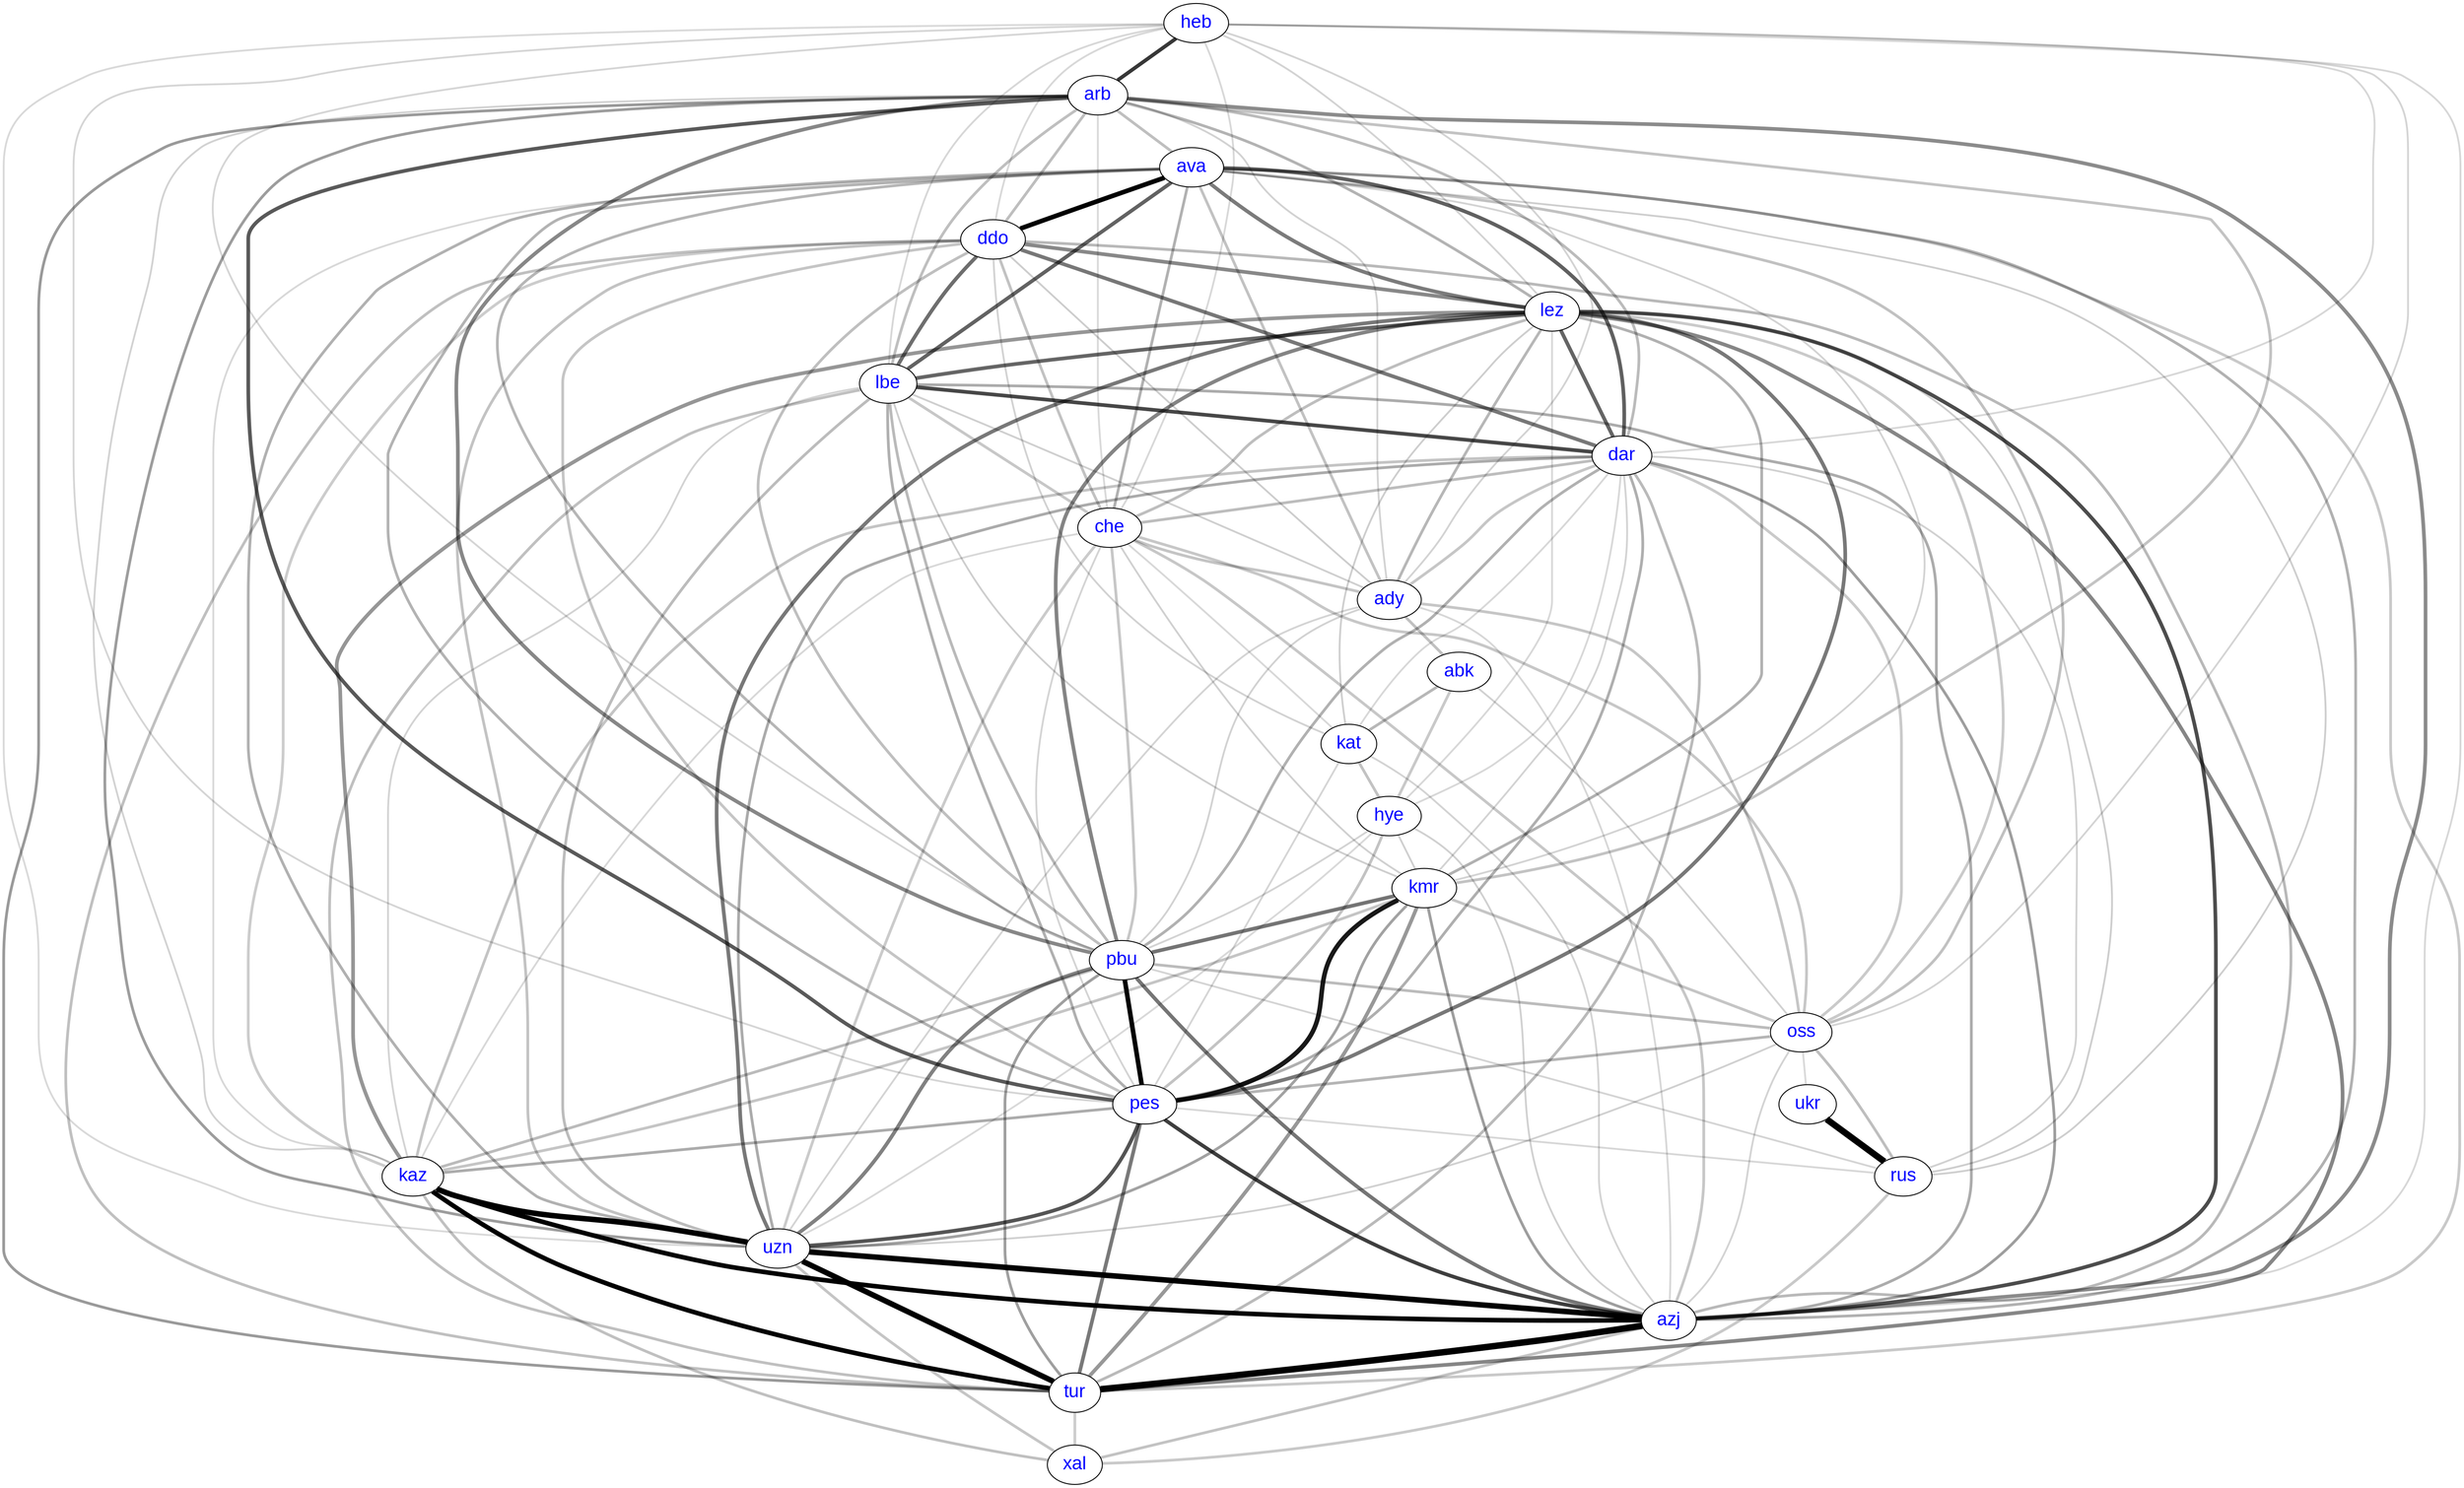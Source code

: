 digraph LanguageGraph
{
  splines=true;
  node [ fontname=Arial, fontcolor=blue, fontsize=20];
  abk [pos="3020.0,2130.0", width="0.1", height="0.05"];
  ady [pos="3030.0,2261.5", width="0.1", height="0.05"];
  arb [pos="3300.0,1550.0", width="0.1", height="0.05"];
  ava [pos="3300.0,2100.0", width="0.1", height="0.05"];
  azj [pos="3500.0,1900.0", width="0.1", height="0.05"];
  che [pos="3300.0,2210.0", width="0.1", height="0.05"];
  dar [pos="3470.0,2120.0", width="0.1", height="0.05"];
  ddo [pos="3287.5,2030.0", width="0.1", height="0.05"];
  heb [pos="2741.5,1575.0", width="0.1", height="0.05"];
  hye [pos="3200.0,2020.0", width="0.1", height="0.05"];
  kat [pos="3170.0,2100.0", width="0.1", height="0.05"];
  kaz [pos="4400.0,2450.0", width="0.1", height="0.05"];
  kmr [pos="3100.0,1950.0", width="0.1", height="0.05"];
  lbe [pos="3400.0,2070.0", width="0.1", height="0.05"];
  lez [pos="3391.5,2010.0", width="0.1", height="0.05"];
  oss [pos="3190.0,2170.0", width="0.1", height="0.05"];
  pbu [pos="4350.0,1650.0", width="0.1", height="0.05"];
  pes [pos="3700.0,1630.0", width="0.1", height="0.05"];
  rus [pos="3000.0,2500.0", width="0.1", height="0.05"];
  tur [pos="2750.0,1950.0", width="0.1", height="0.05"];
  ukr [pos="2750.0,2500.0", width="0.1", height="0.05"];
  uzn [pos="4400.0,1900.0", width="0.1", height="0.05"];
  xal [pos="3540.0,2370.0", width="0.1", height="0.05"];
subgraph undirected
{
  edge [dir=none];
  rus -> xal [color="#00000036",penwidth="3"];
  tur -> xal [color="#00000033",penwidth="3"];
  azj -> xal [color="#0000003c",penwidth="3"];
  uzn -> xal [color="#0000003a",penwidth="3"];
  kaz -> xal [color="#0000003f",penwidth="3"];
  ukr -> rus [color="#000000ff",penwidth="7"];
  pes -> rus [color="#00000028",penwidth="2"];
  oss -> rus [color="#00000041",penwidth="3"];
  pbu -> rus [color="#0000002b",penwidth="2"];
  dar -> rus [color="#0000002e",penwidth="2"];
  lez -> rus [color="#00000032",penwidth="2"];
  ava -> rus [color="#00000031",penwidth="2"];
  oss -> ukr [color="#00000026",penwidth="2"];
  azj -> tur [color="#000000ff",penwidth="7"];
  uzn -> tur [color="#000000ff",penwidth="6"];
  kaz -> tur [color="#000000ff",penwidth="5"];
  pes -> tur [color="#00000086",penwidth="4"];
  pbu -> tur [color="#00000060",penwidth="3"];
  kmr -> tur [color="#00000067",penwidth="4"];
  dar -> tur [color="#00000045",penwidth="3"];
  lbe -> tur [color="#0000003f",penwidth="3"];
  lez -> tur [color="#00000079",penwidth="4"];
  ddo -> tur [color="#0000003f",penwidth="3"];
  ava -> tur [color="#00000036",penwidth="3"];
  arb -> tur [color="#00000065",penwidth="3"];
  uzn -> azj [color="#000000ff",penwidth="6"];
  kaz -> azj [color="#000000ff",penwidth="5"];
  pes -> azj [color="#000000c1",penwidth="4"];
  oss -> azj [color="#0000002c",penwidth="2"];
  pbu -> azj [color="#0000008a",penwidth="4"];
  kmr -> azj [color="#00000061",penwidth="3"];
  hye -> azj [color="#0000002f",penwidth="2"];
  kat -> azj [color="#0000002c",penwidth="2"];
  ady -> azj [color="#00000028",penwidth="2"];
  che -> azj [color="#00000038",penwidth="3"];
  dar -> azj [color="#00000061",penwidth="3"];
  lbe -> azj [color="#00000053",penwidth="3"];
  lez -> azj [color="#000000b3",penwidth="4"];
  ddo -> azj [color="#00000046",penwidth="3"];
  ava -> azj [color="#0000004e",penwidth="3"];
  arb -> azj [color="#00000074",penwidth="4"];
  heb -> azj [color="#00000028",penwidth="2"];
  kaz -> uzn [color="#000000ff",penwidth="6"];
  pes -> uzn [color="#000000ab",penwidth="4"];
  oss -> uzn [color="#0000002f",penwidth="2"];
  pbu -> uzn [color="#0000007e",penwidth="4"];
  kmr -> uzn [color="#0000005d",penwidth="3"];
  hye -> uzn [color="#00000026",penwidth="2"];
  ady -> uzn [color="#0000002b",penwidth="2"];
  che -> uzn [color="#00000034",penwidth="3"];
  dar -> uzn [color="#00000054",penwidth="3"];
  lbe -> uzn [color="#00000043",penwidth="3"];
  lez -> uzn [color="#00000087",penwidth="4"];
  ddo -> uzn [color="#0000003c",penwidth="3"];
  ava -> uzn [color="#0000004e",penwidth="3"];
  arb -> uzn [color="#00000062",penwidth="3"];
  heb -> uzn [color="#00000026",penwidth="2"];
  pes -> kaz [color="#00000053",penwidth="3"];
  pbu -> kaz [color="#00000044",penwidth="3"];
  kmr -> kaz [color="#0000003a",penwidth="3"];
  che -> kaz [color="#00000027",penwidth="2"];
  dar -> kaz [color="#0000003b",penwidth="3"];
  lbe -> kaz [color="#0000002c",penwidth="2"];
  lez -> kaz [color="#00000069",penwidth="4"];
  ddo -> kaz [color="#00000033",penwidth="3"];
  ava -> kaz [color="#00000027",penwidth="2"];
  arb -> kaz [color="#0000002d",penwidth="2"];
  oss -> pes [color="#0000004a",penwidth="3"];
  pbu -> pes [color="#000000ff",penwidth="5"];
  kmr -> pes [color="#000000e7",penwidth="5"];
  hye -> pes [color="#0000003c",penwidth="3"];
  kat -> pes [color="#0000002a",penwidth="2"];
  che -> pes [color="#0000002b",penwidth="2"];
  dar -> pes [color="#00000050",penwidth="3"];
  lbe -> pes [color="#0000004f",penwidth="3"];
  lez -> pes [color="#00000087",penwidth="4"];
  ddo -> pes [color="#0000003a",penwidth="3"];
  ava -> pes [color="#0000004c",penwidth="3"];
  arb -> pes [color="#000000a6",penwidth="4"];
  heb -> pes [color="#0000002a",penwidth="2"];
  pbu -> oss [color="#00000043",penwidth="3"];
  kmr -> oss [color="#0000003a",penwidth="3"];
  abk -> oss [color="#0000002e",penwidth="2"];
  ady -> oss [color="#00000039",penwidth="3"];
  che -> oss [color="#00000038",penwidth="3"];
  dar -> oss [color="#00000035",penwidth="3"];
  lez -> oss [color="#00000035",penwidth="3"];
  ava -> oss [color="#0000003e",penwidth="3"];
  heb -> oss [color="#0000002b",penwidth="2"];
  kmr -> pbu [color="#0000008b",penwidth="4"];
  hye -> pbu [color="#0000002c",penwidth="2"];
  ady -> pbu [color="#0000002d",penwidth="2"];
  che -> pbu [color="#00000038",penwidth="3"];
  dar -> pbu [color="#0000004e",penwidth="3"];
  lbe -> pbu [color="#00000045",penwidth="3"];
  lez -> pbu [color="#0000007b",penwidth="4"];
  ddo -> pbu [color="#00000040",penwidth="3"];
  ava -> pbu [color="#00000049",penwidth="3"];
  arb -> pbu [color="#00000078",penwidth="4"];
  heb -> pbu [color="#0000002a",penwidth="2"];
  hye -> kmr [color="#00000030",penwidth="2"];
  che -> kmr [color="#0000002f",penwidth="2"];
  dar -> kmr [color="#0000002c",penwidth="2"];
  lbe -> kmr [color="#00000031",penwidth="2"];
  lez -> kmr [color="#0000004e",penwidth="3"];
  ava -> kmr [color="#0000002c",penwidth="2"];
  arb -> kmr [color="#0000003c",penwidth="3"];
  kat -> hye [color="#0000003d",penwidth="3"];
  abk -> hye [color="#00000036",penwidth="3"];
  dar -> hye [color="#00000027",penwidth="2"];
  lez -> hye [color="#00000027",penwidth="2"];
  abk -> kat [color="#00000048",penwidth="3"];
  che -> kat [color="#00000027",penwidth="2"];
  dar -> kat [color="#00000027",penwidth="2"];
  lez -> kat [color="#00000031",penwidth="2"];
  ddo -> kat [color="#0000002d",penwidth="2"];
  ady -> abk [color="#0000003f",penwidth="3"];
  che -> ady [color="#0000003b",penwidth="3"];
  dar -> ady [color="#00000039",penwidth="3"];
  lbe -> ady [color="#00000030",penwidth="2"];
  lez -> ady [color="#00000048",penwidth="3"];
  ddo -> ady [color="#00000032",penwidth="2"];
  ava -> ady [color="#0000003d",penwidth="3"];
  arb -> ady [color="#0000002d",penwidth="2"];
  heb -> ady [color="#0000002c",penwidth="2"];
  dar -> che [color="#00000042",penwidth="3"];
  lbe -> che [color="#00000038",penwidth="3"];
  lez -> che [color="#00000041",penwidth="3"];
  ddo -> che [color="#0000003d",penwidth="3"];
  ava -> che [color="#0000004e",penwidth="3"];
  arb -> che [color="#00000026",penwidth="2"];
  heb -> che [color="#00000027",penwidth="2"];
  lbe -> dar [color="#000000b8",penwidth="4"];
  lez -> dar [color="#0000009a",penwidth="4"];
  ddo -> dar [color="#00000088",penwidth="4"];
  ava -> dar [color="#0000009f",penwidth="4"];
  arb -> dar [color="#00000044",penwidth="3"];
  heb -> dar [color="#00000028",penwidth="2"];
  lez -> lbe [color="#0000009a",penwidth="4"];
  ddo -> lbe [color="#00000091",penwidth="4"];
  ava -> lbe [color="#0000009d",penwidth="4"];
  arb -> lbe [color="#00000040",penwidth="3"];
  heb -> lbe [color="#00000028",penwidth="2"];
  ddo -> lez [color="#00000077",penwidth="4"];
  ava -> lez [color="#00000084",penwidth="4"];
  arb -> lez [color="#0000004c",penwidth="3"];
  heb -> lez [color="#0000002c",penwidth="2"];
  ava -> ddo [color="#000000ff",penwidth="5"];
  arb -> ddo [color="#00000041",penwidth="3"];
  heb -> ddo [color="#00000027",penwidth="2"];
  arb -> ava [color="#00000040",penwidth="3"];
  heb -> arb [color="#000000c8",penwidth="4"];
}
subgraph bidirected
{
  edge [dir=none];
}
subgraph directed
{
  edge [arrowsize=2];
}
subgraph directedPreset
{
  edge [arrowsize=2];
}
}
